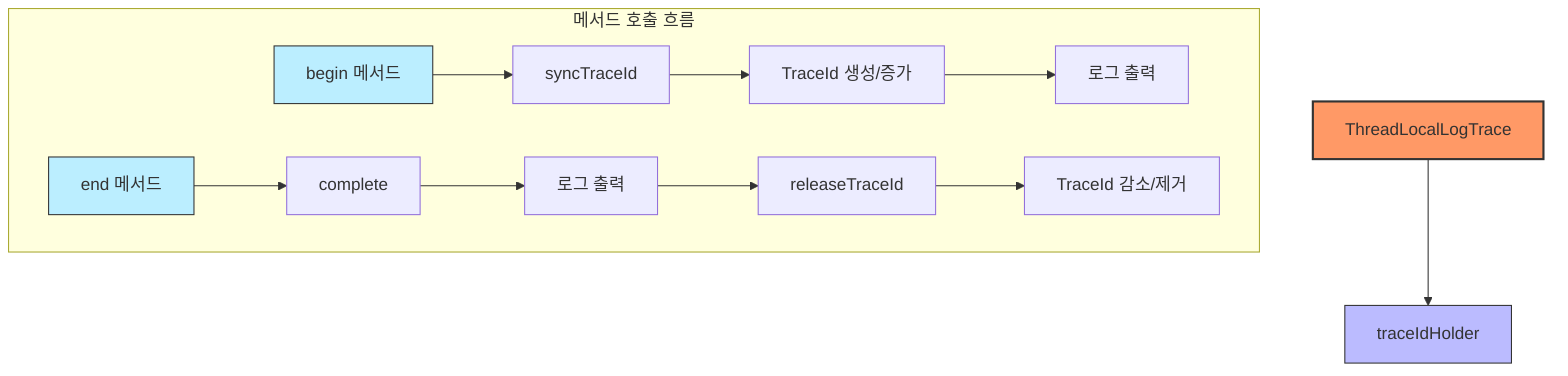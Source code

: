 graph TD
    A[ThreadLocalLogTrace] --> B[traceIdHolder]
    
    subgraph "메서드 호출 흐름"
        C1[begin 메서드] --> D1[syncTraceId]
        D1 --> E1[TraceId 생성/증가]
        E1 --> F1[로그 출력]
        
        C2[end 메서드] --> D2[complete]
        D2 --> E2[로그 출력]
        E2 --> F2[releaseTraceId]
        F2 --> G2[TraceId 감소/제거]
    end
    
    style A fill:#f96,stroke:#333,stroke-width:2px
    style B fill:#bbf,stroke:#333,stroke-width:1px
    style C1 fill:#bef,stroke:#333,stroke-width:1px
    style C2 fill:#bef,stroke:#333,stroke-width:1px